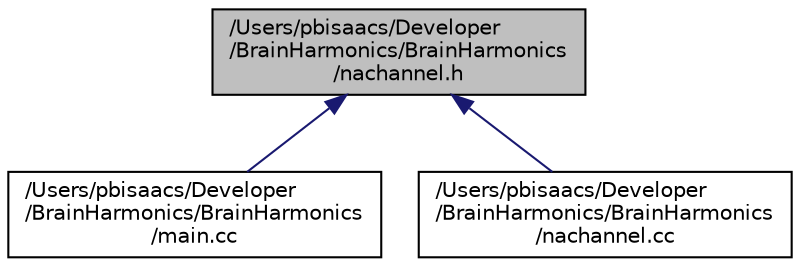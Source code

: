 digraph "/Users/pbisaacs/Developer/BrainHarmonics/BrainHarmonics/nachannel.h"
{
  edge [fontname="Helvetica",fontsize="10",labelfontname="Helvetica",labelfontsize="10"];
  node [fontname="Helvetica",fontsize="10",shape=record];
  Node1 [label="/Users/pbisaacs/Developer\l/BrainHarmonics/BrainHarmonics\l/nachannel.h",height=0.2,width=0.4,color="black", fillcolor="grey75", style="filled", fontcolor="black"];
  Node1 -> Node2 [dir="back",color="midnightblue",fontsize="10",style="solid"];
  Node2 [label="/Users/pbisaacs/Developer\l/BrainHarmonics/BrainHarmonics\l/main.cc",height=0.2,width=0.4,color="black", fillcolor="white", style="filled",URL="$main_8cc.html"];
  Node1 -> Node3 [dir="back",color="midnightblue",fontsize="10",style="solid"];
  Node3 [label="/Users/pbisaacs/Developer\l/BrainHarmonics/BrainHarmonics\l/nachannel.cc",height=0.2,width=0.4,color="black", fillcolor="white", style="filled",URL="$nachannel_8cc.html"];
}
